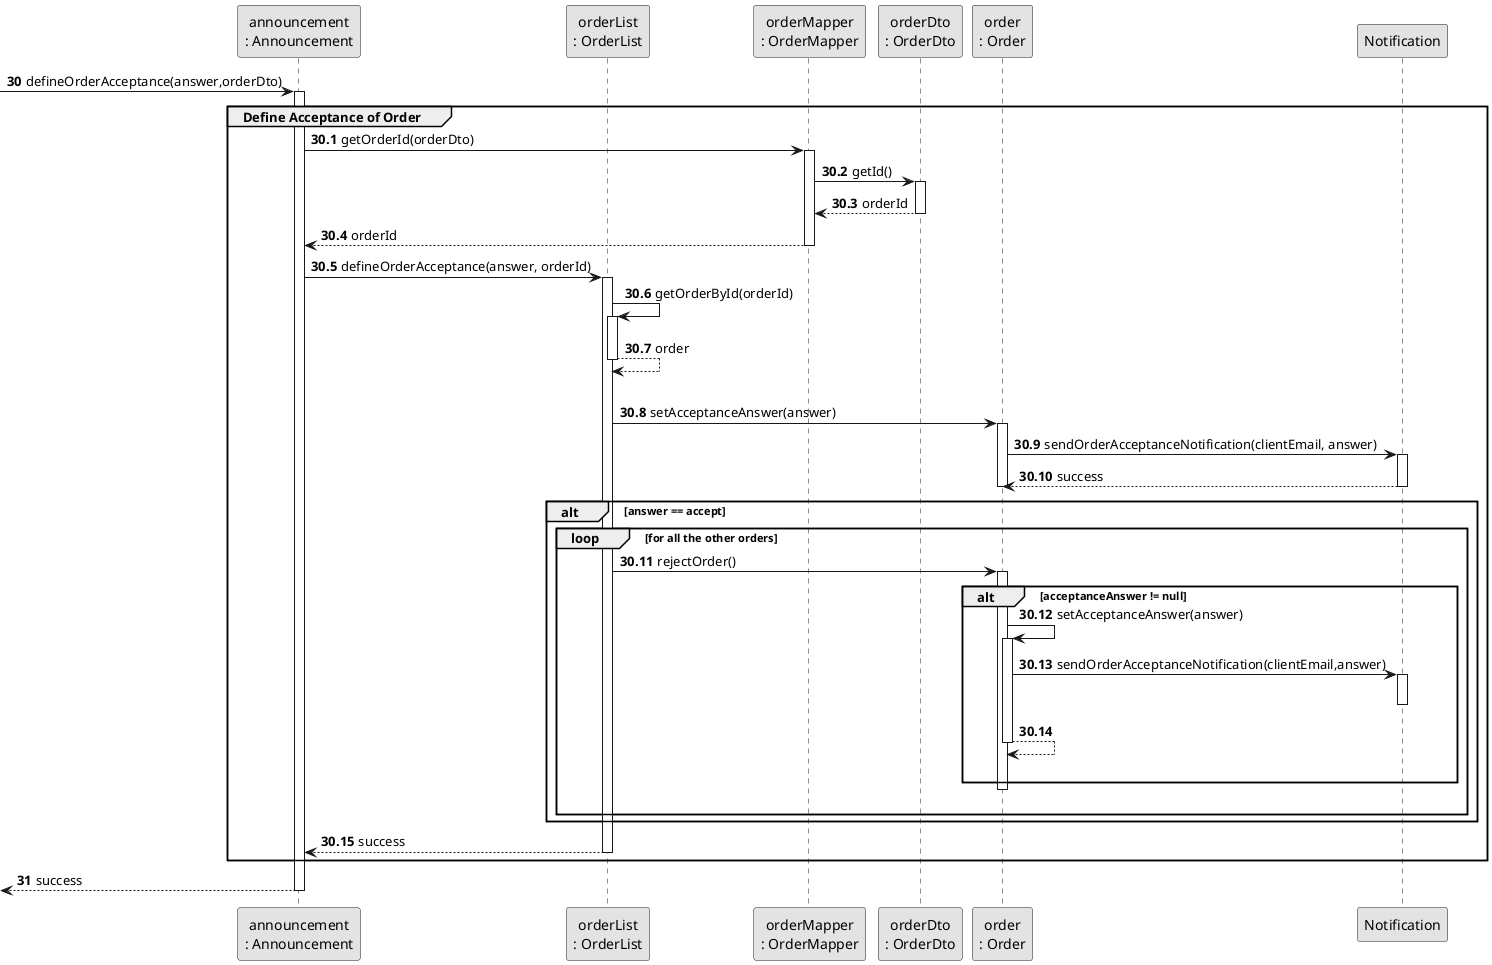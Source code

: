 @startuml
skinparam monochrome true
skinparam packageStyle rectangle
skinparam shadowing false


participant "announcement\n: Announcement" as Announce
participant "orderList\n: OrderList" as OrderList
participant "orderMapper\n: OrderMapper" as OrderMapper
participant "orderDto\n: OrderDto" as OrderDTO
participant "order\n: Order" as Order


autonumber 30
    -> Announce : defineOrderAcceptance(answer,orderDto)
    activate Announce

group Define Acceptance of Order
autonumber 30.1
    Announce -> OrderMapper: getOrderId(orderDto)
    activate OrderMapper

    OrderMapper -> OrderDTO : getId()
    activate OrderDTO
    OrderDTO --> OrderMapper: orderId
    deactivate OrderDTO

    OrderMapper --> Announce : orderId
    deactivate OrderMapper

    Announce -> OrderList : defineOrderAcceptance(answer, orderId)
    activate OrderList

    OrderList -> OrderList : getOrderById(orderId)
    activate OrderList

    OrderList --> OrderList : order
    deactivate OrderList
    |||
    OrderList -> Order : setAcceptanceAnswer(answer)
    activate Order

    Order -> Notification: sendOrderAcceptanceNotification(clientEmail, answer)
    activate Notification
    Notification --> Order : success
    deactivate Notification

    deactivate Order
        alt answer == accept

            loop for all the other orders

            OrderList -> Order : rejectOrder()
            activate Order

            alt acceptanceAnswer != null
            Order -> Order : setAcceptanceAnswer(answer)
            activate Order

            Order -> Notification: sendOrderAcceptanceNotification(clientEmail,answer)
            activate Notification
            deactivate Notification

            Order --> Order:
            deactivate Order
             |||
            end alt
            deactivate Order
            |||
            end loop

        end alt
    OrderList --> Announce: success
    deactivate OrderList

end group

autonumber 31
    <-- Announce: success
    deactivate Announce




@enduml